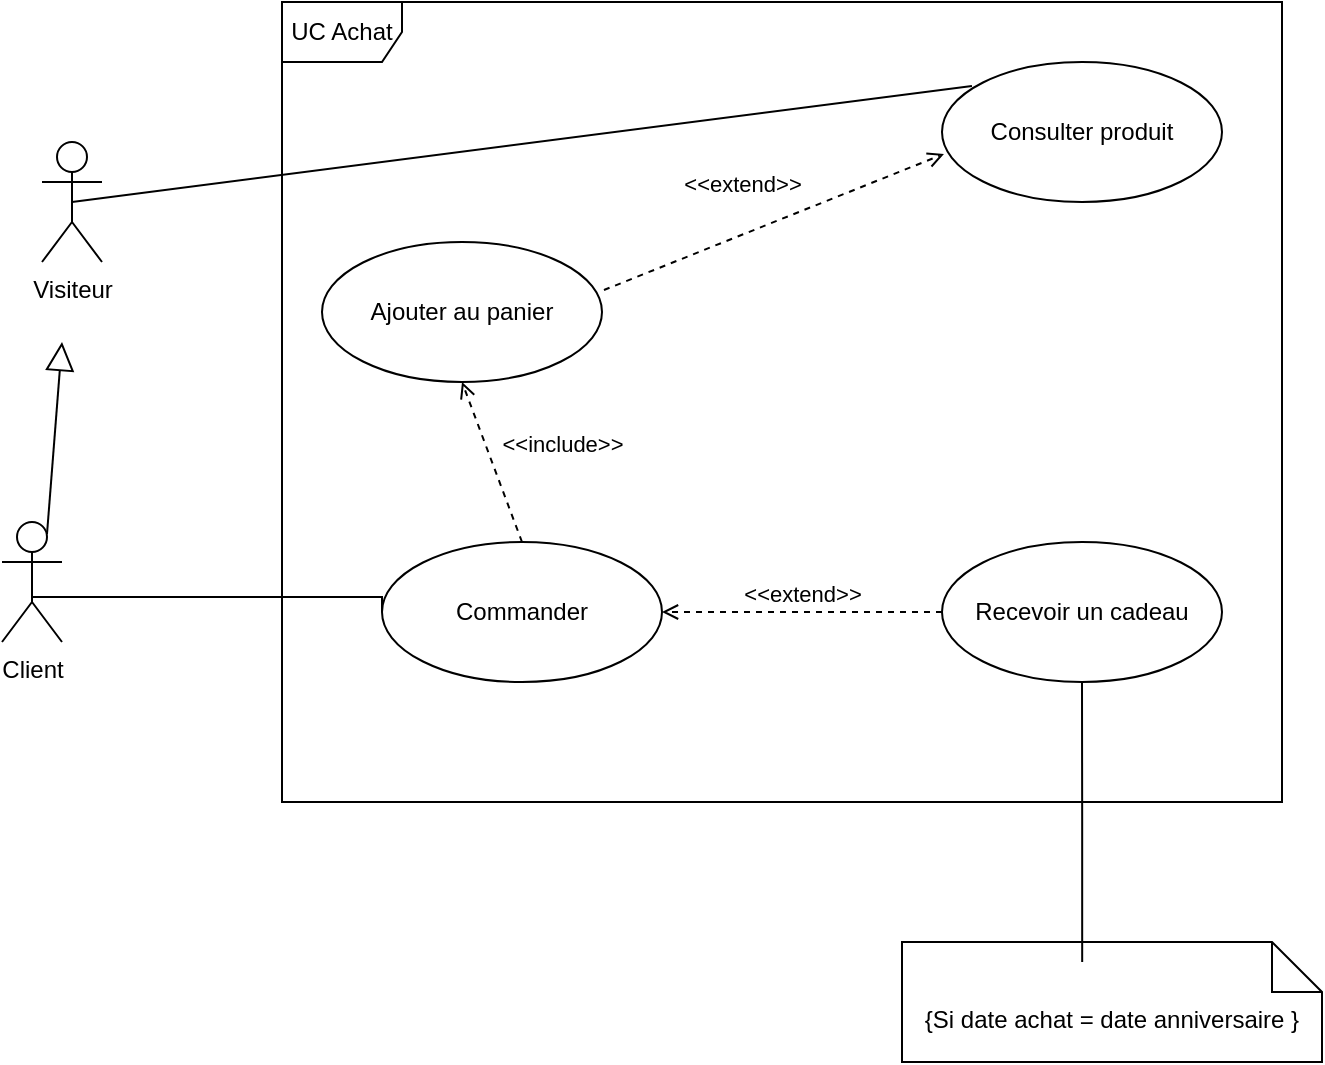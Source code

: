 <mxfile version="20.3.0" type="device"><diagram id="78ZKV47KgDOUiESxQDzx" name="Page-1"><mxGraphModel dx="1038" dy="603" grid="1" gridSize="10" guides="1" tooltips="1" connect="1" arrows="1" fold="1" page="1" pageScale="1" pageWidth="827" pageHeight="1169" math="0" shadow="0"><root><mxCell id="0"/><mxCell id="1" parent="0"/><mxCell id="G2MMZnT_G2ih-9k0Q3hY-1" value="&lt;div&gt;Client&lt;/div&gt;" style="shape=umlActor;html=1;verticalLabelPosition=bottom;verticalAlign=top;align=center;" vertex="1" parent="1"><mxGeometry x="100" y="260" width="30" height="60" as="geometry"/></mxCell><mxCell id="G2MMZnT_G2ih-9k0Q3hY-2" value="UC Achat" style="shape=umlFrame;whiteSpace=wrap;html=1;" vertex="1" parent="1"><mxGeometry x="240" width="500" height="400" as="geometry"/></mxCell><mxCell id="G2MMZnT_G2ih-9k0Q3hY-3" value="&lt;div&gt;Consulter produit&lt;/div&gt;" style="ellipse;whiteSpace=wrap;html=1;" vertex="1" parent="1"><mxGeometry x="570" y="30" width="140" height="70" as="geometry"/></mxCell><mxCell id="G2MMZnT_G2ih-9k0Q3hY-5" value="Commander" style="ellipse;whiteSpace=wrap;html=1;" vertex="1" parent="1"><mxGeometry x="290" y="270" width="140" height="70" as="geometry"/></mxCell><mxCell id="G2MMZnT_G2ih-9k0Q3hY-7" value="&lt;div&gt;Recevoir un cadeau&lt;/div&gt;" style="ellipse;whiteSpace=wrap;html=1;" vertex="1" parent="1"><mxGeometry x="570" y="270" width="140" height="70" as="geometry"/></mxCell><mxCell id="G2MMZnT_G2ih-9k0Q3hY-8" value="{Si date achat = date anniversaire }" style="shape=note2;boundedLbl=1;whiteSpace=wrap;html=1;size=25;verticalAlign=top;align=center;" vertex="1" parent="1"><mxGeometry x="550" y="470" width="210" height="60" as="geometry"/></mxCell><mxCell id="G2MMZnT_G2ih-9k0Q3hY-12" value="" style="edgeStyle=elbowEdgeStyle;html=1;endArrow=none;elbow=vertical;rounded=0;exitX=0.5;exitY=0.5;exitDx=0;exitDy=0;exitPerimeter=0;entryX=0;entryY=0.5;entryDx=0;entryDy=0;" edge="1" parent="1" source="G2MMZnT_G2ih-9k0Q3hY-1" target="G2MMZnT_G2ih-9k0Q3hY-5"><mxGeometry width="160" relative="1" as="geometry"><mxPoint x="330" y="310" as="sourcePoint"/><mxPoint x="490" y="310" as="targetPoint"/></mxGeometry></mxCell><mxCell id="G2MMZnT_G2ih-9k0Q3hY-13" value="Ajouter au panier" style="ellipse;whiteSpace=wrap;html=1;" vertex="1" parent="1"><mxGeometry x="260" y="120" width="140" height="70" as="geometry"/></mxCell><mxCell id="G2MMZnT_G2ih-9k0Q3hY-14" value="&amp;lt;&amp;lt;include&amp;gt;&amp;gt;" style="html=1;verticalAlign=bottom;labelBackgroundColor=none;endArrow=open;endFill=0;dashed=1;rounded=0;exitX=0.5;exitY=0;exitDx=0;exitDy=0;entryX=0.5;entryY=1;entryDx=0;entryDy=0;" edge="1" parent="1" source="G2MMZnT_G2ih-9k0Q3hY-5" target="G2MMZnT_G2ih-9k0Q3hY-13"><mxGeometry x="-0.288" y="-33" width="160" relative="1" as="geometry"><mxPoint x="410" y="250" as="sourcePoint"/><mxPoint x="570" y="250" as="targetPoint"/><mxPoint as="offset"/></mxGeometry></mxCell><mxCell id="G2MMZnT_G2ih-9k0Q3hY-15" value="&amp;lt;&amp;lt;extend&amp;gt;&amp;gt;" style="html=1;verticalAlign=bottom;labelBackgroundColor=none;endArrow=open;endFill=0;dashed=1;rounded=0;entryX=0.007;entryY=0.657;entryDx=0;entryDy=0;entryPerimeter=0;exitX=1.007;exitY=0.343;exitDx=0;exitDy=0;exitPerimeter=0;" edge="1" parent="1" source="G2MMZnT_G2ih-9k0Q3hY-13" target="G2MMZnT_G2ih-9k0Q3hY-3"><mxGeometry x="-0.121" y="15" width="160" relative="1" as="geometry"><mxPoint x="370" y="154.5" as="sourcePoint"/><mxPoint x="530" y="154.5" as="targetPoint"/><mxPoint as="offset"/></mxGeometry></mxCell><mxCell id="G2MMZnT_G2ih-9k0Q3hY-17" value="Visiteur" style="shape=umlActor;html=1;verticalLabelPosition=bottom;verticalAlign=top;align=center;" vertex="1" parent="1"><mxGeometry x="120" y="70" width="30" height="60" as="geometry"/></mxCell><mxCell id="G2MMZnT_G2ih-9k0Q3hY-20" value="" style="endArrow=block;endFill=0;endSize=12;html=1;rounded=0;exitX=0.75;exitY=0.1;exitDx=0;exitDy=0;exitPerimeter=0;" edge="1" parent="1" source="G2MMZnT_G2ih-9k0Q3hY-1"><mxGeometry width="160" relative="1" as="geometry"><mxPoint x="330" y="310" as="sourcePoint"/><mxPoint x="130" y="170" as="targetPoint"/></mxGeometry></mxCell><mxCell id="G2MMZnT_G2ih-9k0Q3hY-24" value="" style="endArrow=none;startArrow=none;endFill=0;startFill=0;endSize=8;html=1;verticalAlign=bottom;labelBackgroundColor=none;strokeWidth=1;rounded=0;exitX=0.5;exitY=0.5;exitDx=0;exitDy=0;exitPerimeter=0;entryX=0.107;entryY=0.171;entryDx=0;entryDy=0;entryPerimeter=0;" edge="1" parent="1" source="G2MMZnT_G2ih-9k0Q3hY-17" target="G2MMZnT_G2ih-9k0Q3hY-3"><mxGeometry width="160" relative="1" as="geometry"><mxPoint x="330" y="310" as="sourcePoint"/><mxPoint x="490" y="310" as="targetPoint"/></mxGeometry></mxCell><mxCell id="G2MMZnT_G2ih-9k0Q3hY-26" value="&amp;lt;&amp;lt;extend&amp;gt;&amp;gt;" style="html=1;verticalAlign=bottom;labelBackgroundColor=none;endArrow=open;endFill=0;dashed=1;rounded=0;exitX=0;exitY=0.5;exitDx=0;exitDy=0;entryX=1;entryY=0.5;entryDx=0;entryDy=0;" edge="1" parent="1" source="G2MMZnT_G2ih-9k0Q3hY-7" target="G2MMZnT_G2ih-9k0Q3hY-5"><mxGeometry width="160" relative="1" as="geometry"><mxPoint x="330" y="310" as="sourcePoint"/><mxPoint x="490" y="310" as="targetPoint"/></mxGeometry></mxCell><mxCell id="G2MMZnT_G2ih-9k0Q3hY-28" value="" style="edgeStyle=elbowEdgeStyle;html=1;endArrow=none;elbow=vertical;rounded=0;entryX=0.5;entryY=1;entryDx=0;entryDy=0;exitX=0.429;exitY=0.167;exitDx=0;exitDy=0;exitPerimeter=0;" edge="1" parent="1" source="G2MMZnT_G2ih-9k0Q3hY-8" target="G2MMZnT_G2ih-9k0Q3hY-7"><mxGeometry width="160" relative="1" as="geometry"><mxPoint x="410" y="410" as="sourcePoint"/><mxPoint x="490" y="360" as="targetPoint"/></mxGeometry></mxCell></root></mxGraphModel></diagram></mxfile>